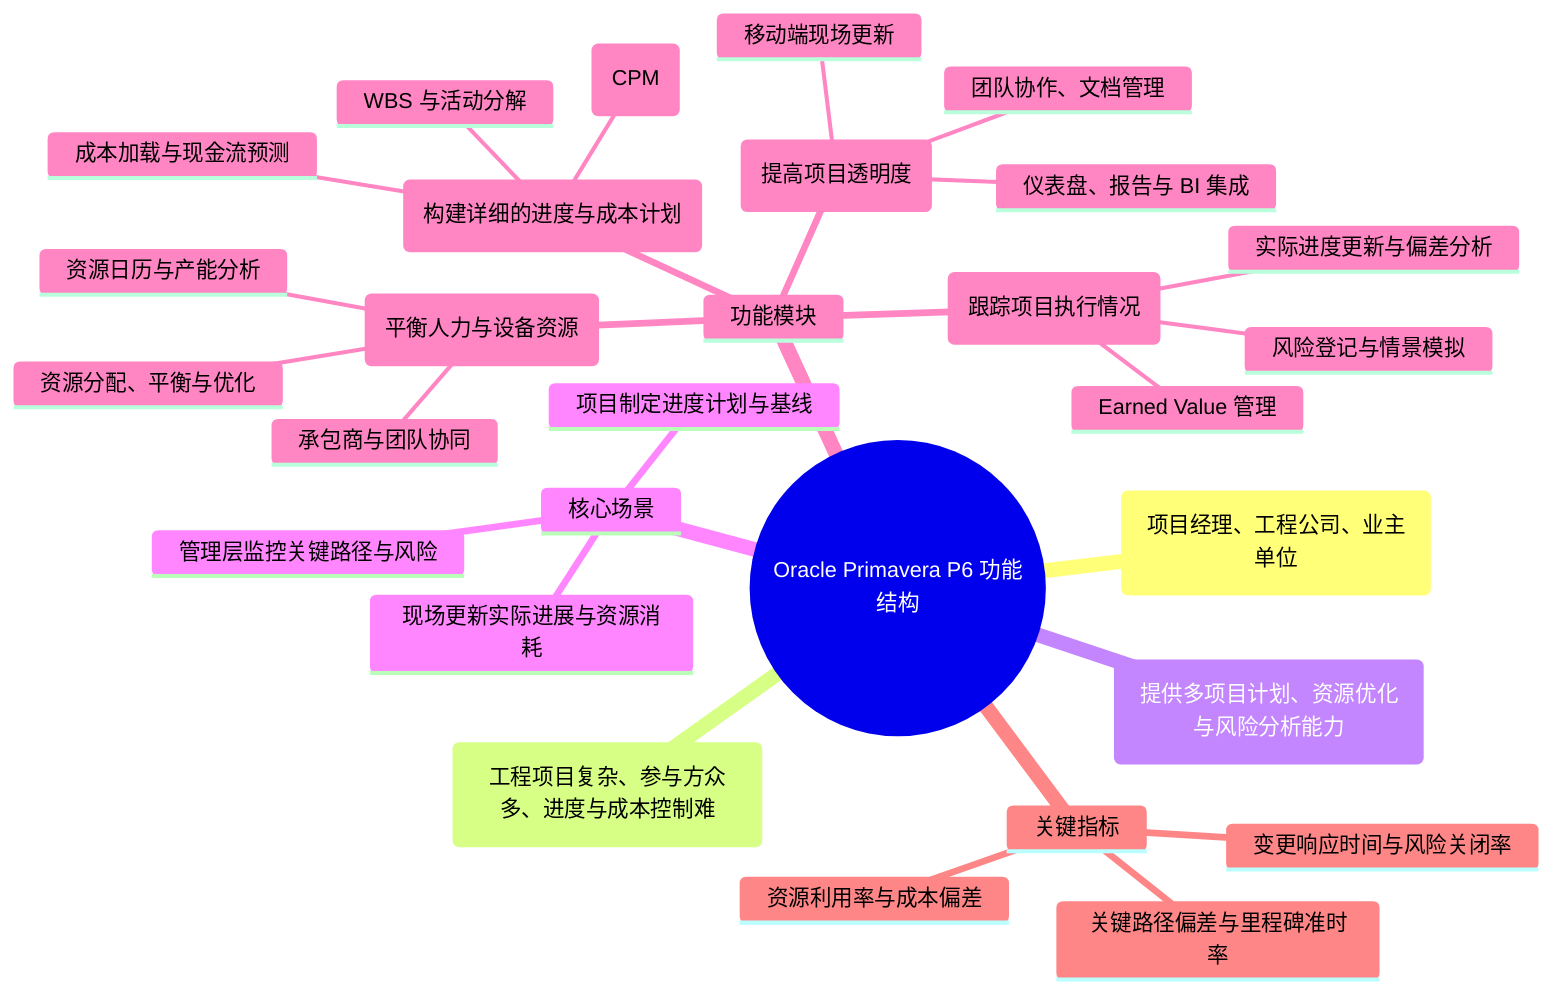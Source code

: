 %% Auto-generated by scripts/generate_assets.py
mindmap
  root((Oracle Primavera P6 功能结构))
    目标用户(项目经理、工程公司、业主单位)
    核心痛点(工程项目复杂、参与方众多、进度与成本控制难)
    价值主张(提供多项目计划、资源优化与风险分析能力)
    核心场景
      项目制定进度计划与基线
      现场更新实际进展与资源消耗
      管理层监控关键路径与风险
    功能模块
      项目计划(构建详细的进度与成本计划)
        WBS 与活动分解
        关键路径法 (CPM)
        成本加载与现金流预测
      资源管理(平衡人力与设备资源)
        资源分配、平衡与优化
        资源日历与产能分析
        承包商与团队协同
      进度控制(跟踪项目执行情况)
        实际进度更新与偏差分析
        Earned Value 管理
        风险登记与情景模拟
      报告与协作(提高项目透明度)
        仪表盘、报告与 BI 集成
        团队协作、文档管理
        移动端现场更新
    关键指标
      关键路径偏差与里程碑准时率
      资源利用率与成本偏差
      变更响应时间与风险关闭率